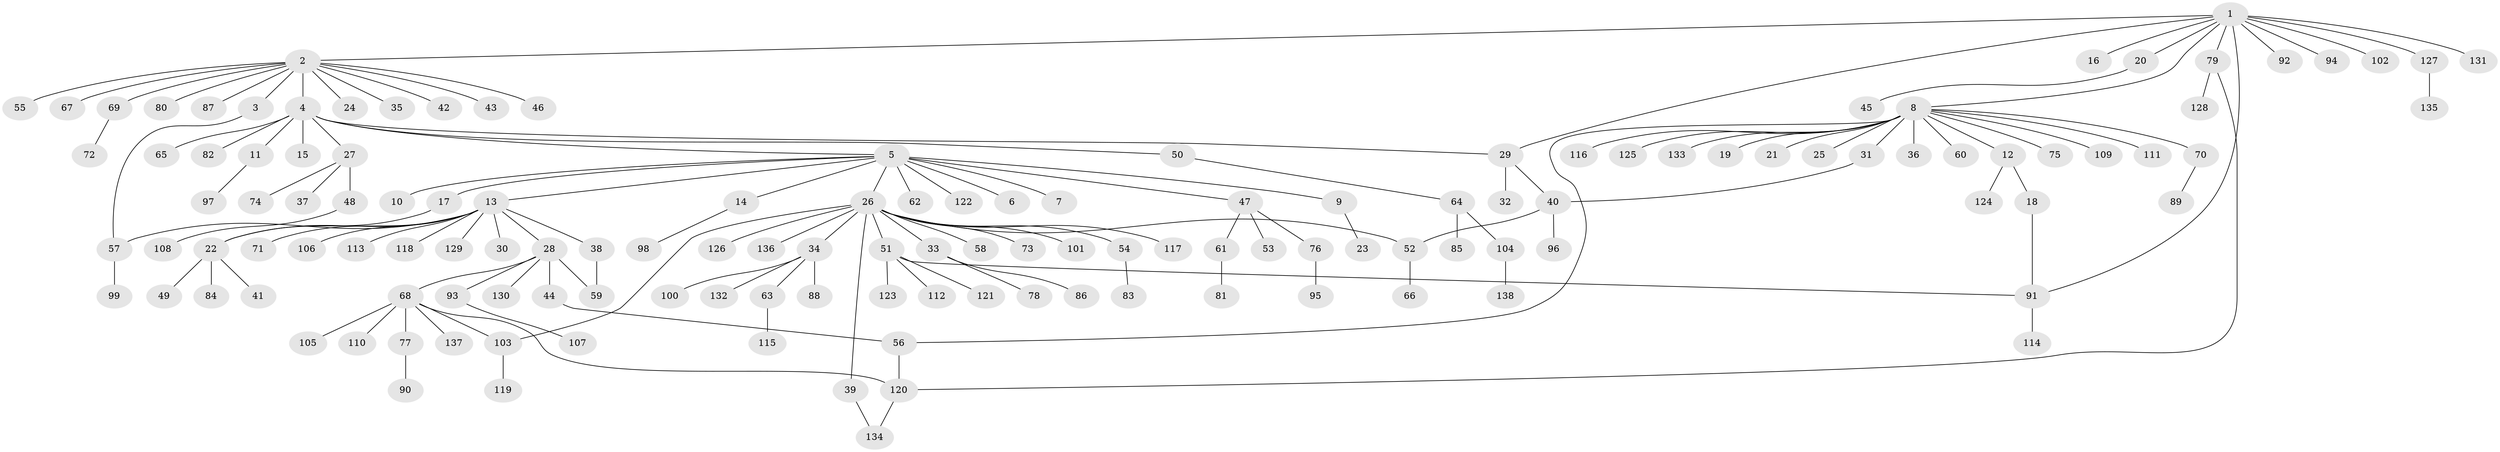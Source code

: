 // Generated by graph-tools (version 1.1) at 2025/11/02/27/25 16:11:12]
// undirected, 138 vertices, 150 edges
graph export_dot {
graph [start="1"]
  node [color=gray90,style=filled];
  1;
  2;
  3;
  4;
  5;
  6;
  7;
  8;
  9;
  10;
  11;
  12;
  13;
  14;
  15;
  16;
  17;
  18;
  19;
  20;
  21;
  22;
  23;
  24;
  25;
  26;
  27;
  28;
  29;
  30;
  31;
  32;
  33;
  34;
  35;
  36;
  37;
  38;
  39;
  40;
  41;
  42;
  43;
  44;
  45;
  46;
  47;
  48;
  49;
  50;
  51;
  52;
  53;
  54;
  55;
  56;
  57;
  58;
  59;
  60;
  61;
  62;
  63;
  64;
  65;
  66;
  67;
  68;
  69;
  70;
  71;
  72;
  73;
  74;
  75;
  76;
  77;
  78;
  79;
  80;
  81;
  82;
  83;
  84;
  85;
  86;
  87;
  88;
  89;
  90;
  91;
  92;
  93;
  94;
  95;
  96;
  97;
  98;
  99;
  100;
  101;
  102;
  103;
  104;
  105;
  106;
  107;
  108;
  109;
  110;
  111;
  112;
  113;
  114;
  115;
  116;
  117;
  118;
  119;
  120;
  121;
  122;
  123;
  124;
  125;
  126;
  127;
  128;
  129;
  130;
  131;
  132;
  133;
  134;
  135;
  136;
  137;
  138;
  1 -- 2;
  1 -- 8;
  1 -- 16;
  1 -- 20;
  1 -- 29;
  1 -- 79;
  1 -- 91;
  1 -- 92;
  1 -- 94;
  1 -- 102;
  1 -- 127;
  1 -- 131;
  2 -- 3;
  2 -- 4;
  2 -- 24;
  2 -- 35;
  2 -- 42;
  2 -- 43;
  2 -- 46;
  2 -- 55;
  2 -- 67;
  2 -- 69;
  2 -- 80;
  2 -- 87;
  3 -- 57;
  4 -- 5;
  4 -- 11;
  4 -- 15;
  4 -- 27;
  4 -- 29;
  4 -- 50;
  4 -- 65;
  4 -- 82;
  5 -- 6;
  5 -- 7;
  5 -- 9;
  5 -- 10;
  5 -- 13;
  5 -- 14;
  5 -- 17;
  5 -- 26;
  5 -- 47;
  5 -- 62;
  5 -- 122;
  8 -- 12;
  8 -- 19;
  8 -- 21;
  8 -- 25;
  8 -- 31;
  8 -- 36;
  8 -- 56;
  8 -- 60;
  8 -- 70;
  8 -- 75;
  8 -- 109;
  8 -- 111;
  8 -- 116;
  8 -- 125;
  8 -- 133;
  9 -- 23;
  11 -- 97;
  12 -- 18;
  12 -- 124;
  13 -- 22;
  13 -- 28;
  13 -- 30;
  13 -- 38;
  13 -- 57;
  13 -- 71;
  13 -- 106;
  13 -- 113;
  13 -- 118;
  13 -- 129;
  14 -- 98;
  17 -- 22;
  18 -- 91;
  20 -- 45;
  22 -- 41;
  22 -- 49;
  22 -- 84;
  26 -- 33;
  26 -- 34;
  26 -- 39;
  26 -- 51;
  26 -- 52;
  26 -- 54;
  26 -- 58;
  26 -- 73;
  26 -- 101;
  26 -- 103;
  26 -- 117;
  26 -- 126;
  26 -- 136;
  27 -- 37;
  27 -- 48;
  27 -- 74;
  28 -- 44;
  28 -- 59;
  28 -- 68;
  28 -- 93;
  28 -- 130;
  29 -- 32;
  29 -- 40;
  31 -- 40;
  33 -- 78;
  33 -- 86;
  34 -- 63;
  34 -- 88;
  34 -- 100;
  34 -- 132;
  38 -- 59;
  39 -- 134;
  40 -- 52;
  40 -- 96;
  44 -- 56;
  47 -- 53;
  47 -- 61;
  47 -- 76;
  48 -- 108;
  50 -- 64;
  51 -- 91;
  51 -- 112;
  51 -- 121;
  51 -- 123;
  52 -- 66;
  54 -- 83;
  56 -- 120;
  57 -- 99;
  61 -- 81;
  63 -- 115;
  64 -- 85;
  64 -- 104;
  68 -- 77;
  68 -- 103;
  68 -- 105;
  68 -- 110;
  68 -- 120;
  68 -- 137;
  69 -- 72;
  70 -- 89;
  76 -- 95;
  77 -- 90;
  79 -- 120;
  79 -- 128;
  91 -- 114;
  93 -- 107;
  103 -- 119;
  104 -- 138;
  120 -- 134;
  127 -- 135;
}
